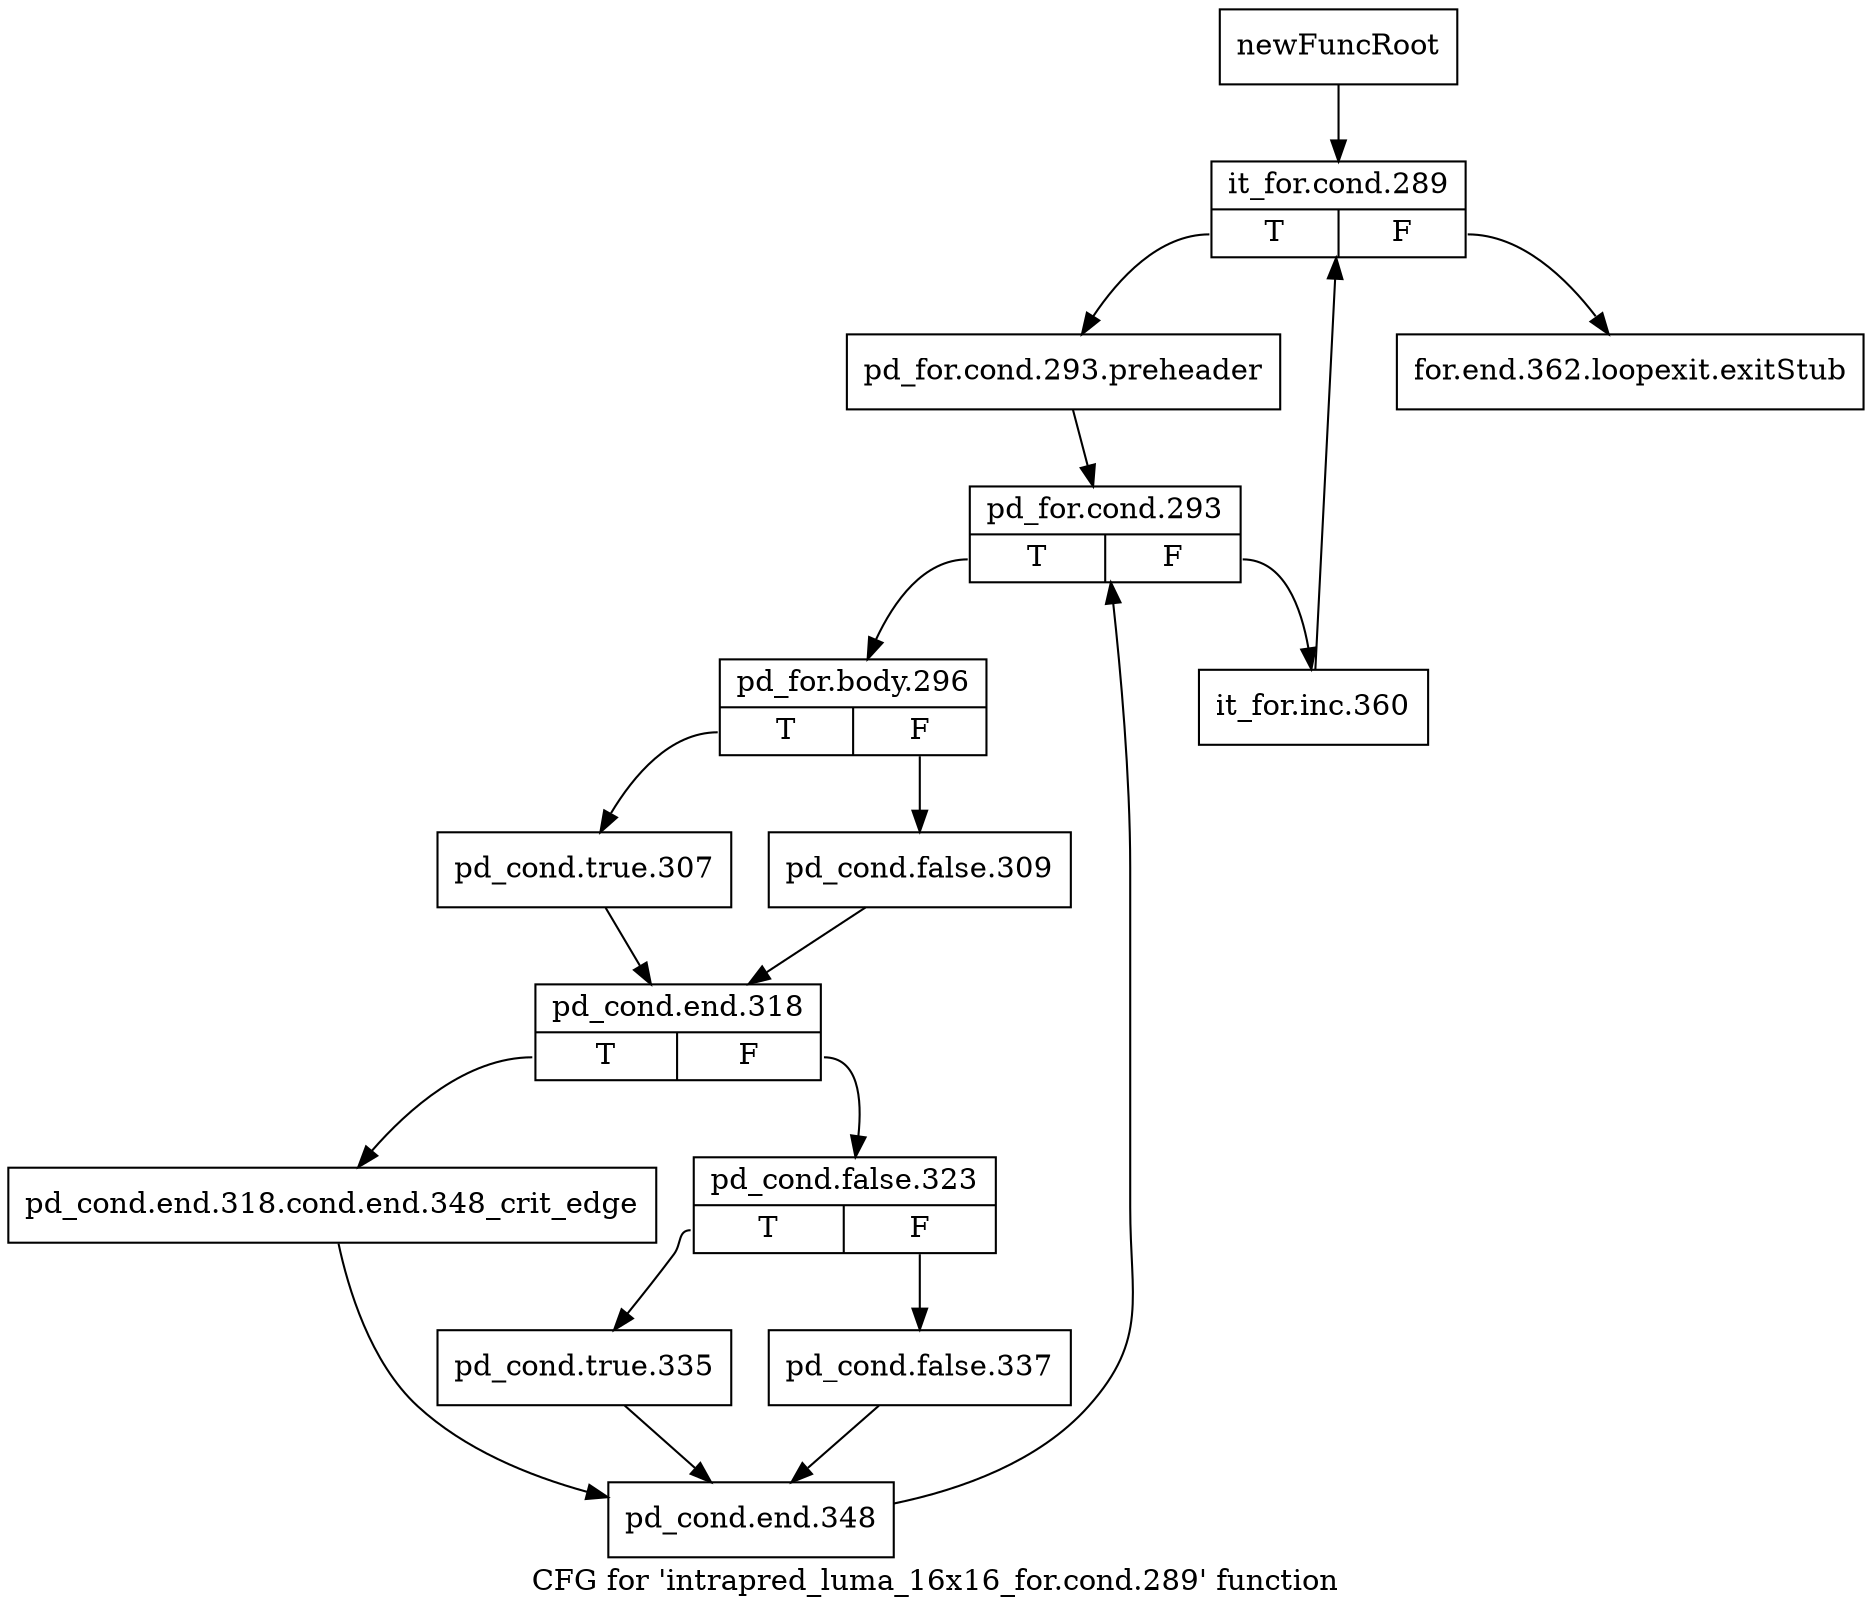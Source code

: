 digraph "CFG for 'intrapred_luma_16x16_for.cond.289' function" {
	label="CFG for 'intrapred_luma_16x16_for.cond.289' function";

	Node0x21a3410 [shape=record,label="{newFuncRoot}"];
	Node0x21a3410 -> Node0x21a34b0;
	Node0x21a3460 [shape=record,label="{for.end.362.loopexit.exitStub}"];
	Node0x21a34b0 [shape=record,label="{it_for.cond.289|{<s0>T|<s1>F}}"];
	Node0x21a34b0:s0 -> Node0x21a3500;
	Node0x21a34b0:s1 -> Node0x21a3460;
	Node0x21a3500 [shape=record,label="{pd_for.cond.293.preheader}"];
	Node0x21a3500 -> Node0x21a3550;
	Node0x21a3550 [shape=record,label="{pd_for.cond.293|{<s0>T|<s1>F}}"];
	Node0x21a3550:s0 -> Node0x21a35f0;
	Node0x21a3550:s1 -> Node0x21a35a0;
	Node0x21a35a0 [shape=record,label="{it_for.inc.360}"];
	Node0x21a35a0 -> Node0x21a34b0;
	Node0x21a35f0 [shape=record,label="{pd_for.body.296|{<s0>T|<s1>F}}"];
	Node0x21a35f0:s0 -> Node0x21a3690;
	Node0x21a35f0:s1 -> Node0x21a3640;
	Node0x21a3640 [shape=record,label="{pd_cond.false.309}"];
	Node0x21a3640 -> Node0x21a36e0;
	Node0x21a3690 [shape=record,label="{pd_cond.true.307}"];
	Node0x21a3690 -> Node0x21a36e0;
	Node0x21a36e0 [shape=record,label="{pd_cond.end.318|{<s0>T|<s1>F}}"];
	Node0x21a36e0:s0 -> Node0x21a3820;
	Node0x21a36e0:s1 -> Node0x21a3730;
	Node0x21a3730 [shape=record,label="{pd_cond.false.323|{<s0>T|<s1>F}}"];
	Node0x21a3730:s0 -> Node0x21a37d0;
	Node0x21a3730:s1 -> Node0x21a3780;
	Node0x21a3780 [shape=record,label="{pd_cond.false.337}"];
	Node0x21a3780 -> Node0x21a3870;
	Node0x21a37d0 [shape=record,label="{pd_cond.true.335}"];
	Node0x21a37d0 -> Node0x21a3870;
	Node0x21a3820 [shape=record,label="{pd_cond.end.318.cond.end.348_crit_edge}"];
	Node0x21a3820 -> Node0x21a3870;
	Node0x21a3870 [shape=record,label="{pd_cond.end.348}"];
	Node0x21a3870 -> Node0x21a3550;
}
